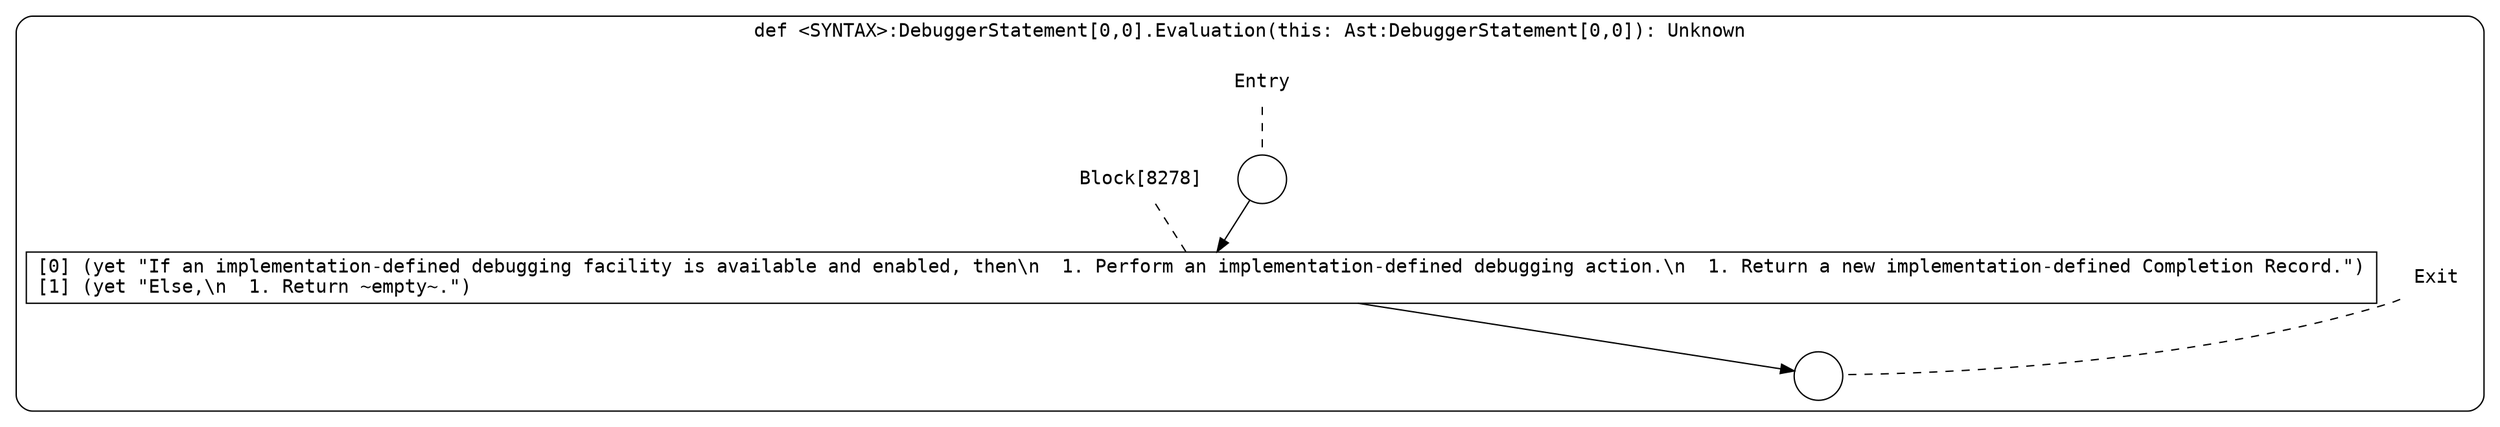 digraph {
  graph [fontname = "Consolas"]
  node [fontname = "Consolas"]
  edge [fontname = "Consolas"]
  subgraph cluster1509 {
    label = "def <SYNTAX>:DebuggerStatement[0,0].Evaluation(this: Ast:DebuggerStatement[0,0]): Unknown"
    style = rounded
    cluster1509_entry_name [shape=none, label=<<font color="black">Entry</font>>]
    cluster1509_entry_name -> cluster1509_entry [arrowhead=none, color="black", style=dashed]
    cluster1509_entry [shape=circle label=" " color="black" fillcolor="white" style=filled]
    cluster1509_entry -> node8278 [color="black"]
    cluster1509_exit_name [shape=none, label=<<font color="black">Exit</font>>]
    cluster1509_exit_name -> cluster1509_exit [arrowhead=none, color="black", style=dashed]
    cluster1509_exit [shape=circle label=" " color="black" fillcolor="white" style=filled]
    node8278_name [shape=none, label=<<font color="black">Block[8278]</font>>]
    node8278_name -> node8278 [arrowhead=none, color="black", style=dashed]
    node8278 [shape=box, label=<<font color="black">[0] (yet &quot;If an implementation-defined debugging facility is available and enabled, then\n  1. Perform an implementation-defined debugging action.\n  1. Return a new implementation-defined Completion Record.&quot;)<BR ALIGN="LEFT"/>[1] (yet &quot;Else,\n  1. Return ~empty~.&quot;)<BR ALIGN="LEFT"/></font>> color="black" fillcolor="white", style=filled]
    node8278 -> cluster1509_exit [color="black"]
  }
}